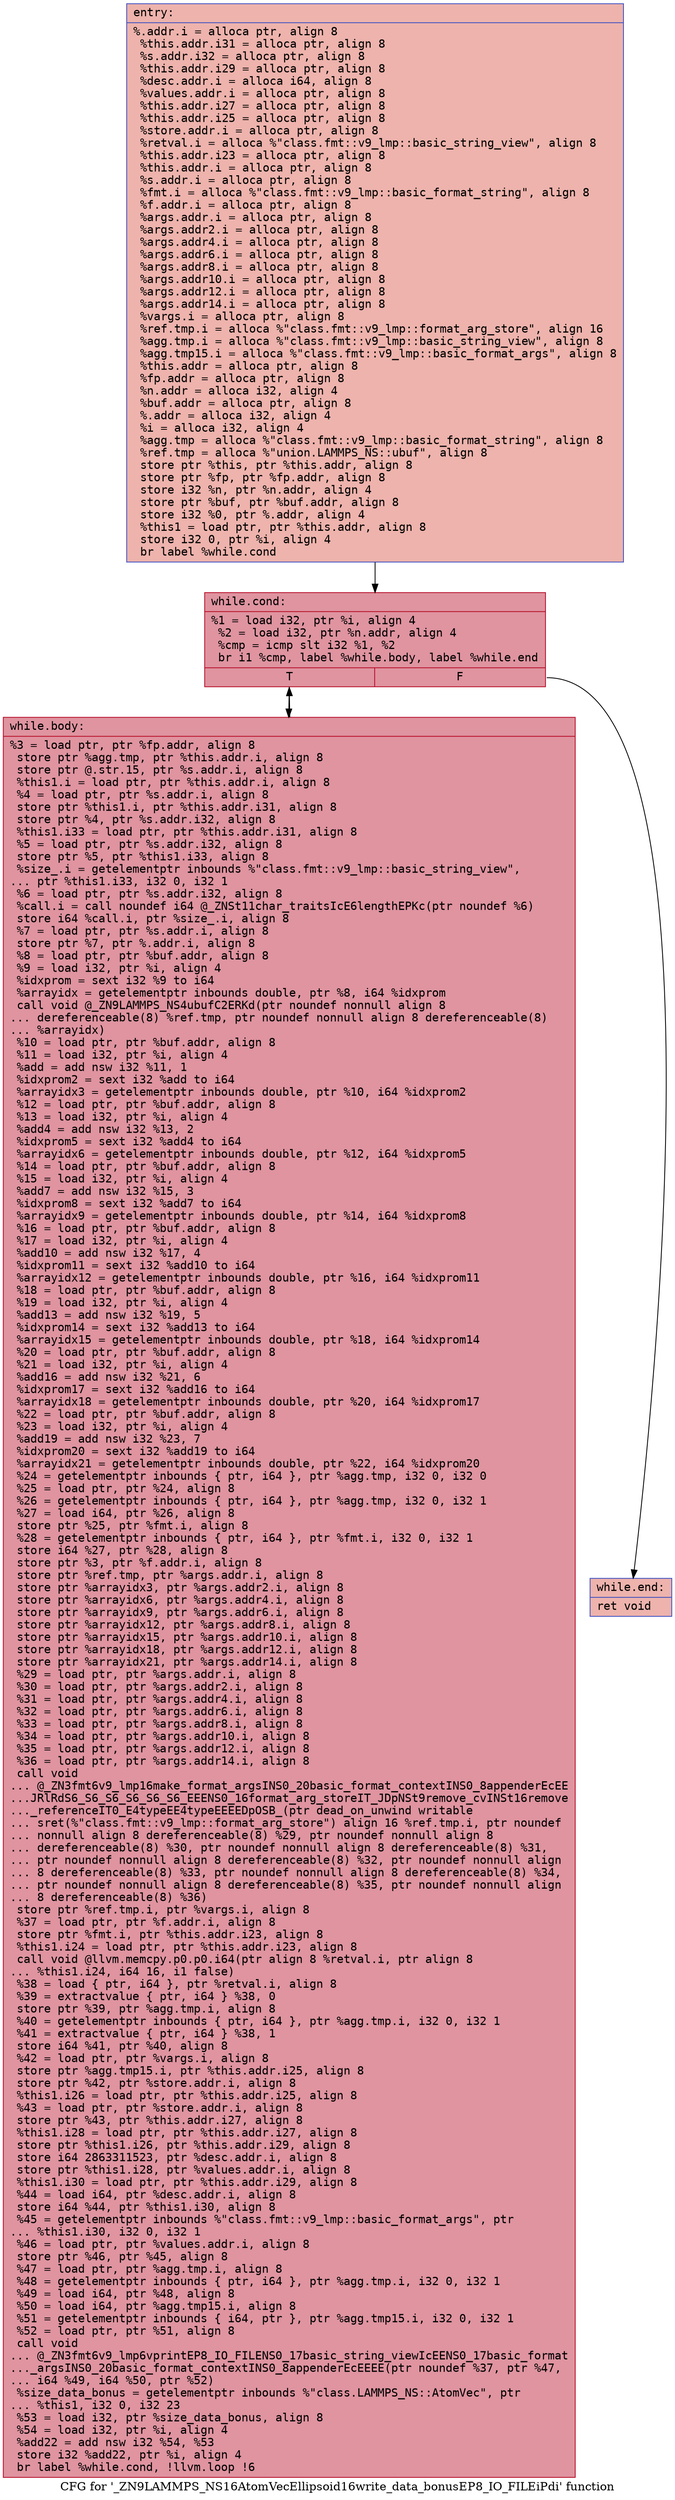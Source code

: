 digraph "CFG for '_ZN9LAMMPS_NS16AtomVecEllipsoid16write_data_bonusEP8_IO_FILEiPdi' function" {
	label="CFG for '_ZN9LAMMPS_NS16AtomVecEllipsoid16write_data_bonusEP8_IO_FILEiPdi' function";

	Node0x556728dd4a40 [shape=record,color="#3d50c3ff", style=filled, fillcolor="#d6524470" fontname="Courier",label="{entry:\l|  %.addr.i = alloca ptr, align 8\l  %this.addr.i31 = alloca ptr, align 8\l  %s.addr.i32 = alloca ptr, align 8\l  %this.addr.i29 = alloca ptr, align 8\l  %desc.addr.i = alloca i64, align 8\l  %values.addr.i = alloca ptr, align 8\l  %this.addr.i27 = alloca ptr, align 8\l  %this.addr.i25 = alloca ptr, align 8\l  %store.addr.i = alloca ptr, align 8\l  %retval.i = alloca %\"class.fmt::v9_lmp::basic_string_view\", align 8\l  %this.addr.i23 = alloca ptr, align 8\l  %this.addr.i = alloca ptr, align 8\l  %s.addr.i = alloca ptr, align 8\l  %fmt.i = alloca %\"class.fmt::v9_lmp::basic_format_string\", align 8\l  %f.addr.i = alloca ptr, align 8\l  %args.addr.i = alloca ptr, align 8\l  %args.addr2.i = alloca ptr, align 8\l  %args.addr4.i = alloca ptr, align 8\l  %args.addr6.i = alloca ptr, align 8\l  %args.addr8.i = alloca ptr, align 8\l  %args.addr10.i = alloca ptr, align 8\l  %args.addr12.i = alloca ptr, align 8\l  %args.addr14.i = alloca ptr, align 8\l  %vargs.i = alloca ptr, align 8\l  %ref.tmp.i = alloca %\"class.fmt::v9_lmp::format_arg_store\", align 16\l  %agg.tmp.i = alloca %\"class.fmt::v9_lmp::basic_string_view\", align 8\l  %agg.tmp15.i = alloca %\"class.fmt::v9_lmp::basic_format_args\", align 8\l  %this.addr = alloca ptr, align 8\l  %fp.addr = alloca ptr, align 8\l  %n.addr = alloca i32, align 4\l  %buf.addr = alloca ptr, align 8\l  %.addr = alloca i32, align 4\l  %i = alloca i32, align 4\l  %agg.tmp = alloca %\"class.fmt::v9_lmp::basic_format_string\", align 8\l  %ref.tmp = alloca %\"union.LAMMPS_NS::ubuf\", align 8\l  store ptr %this, ptr %this.addr, align 8\l  store ptr %fp, ptr %fp.addr, align 8\l  store i32 %n, ptr %n.addr, align 4\l  store ptr %buf, ptr %buf.addr, align 8\l  store i32 %0, ptr %.addr, align 4\l  %this1 = load ptr, ptr %this.addr, align 8\l  store i32 0, ptr %i, align 4\l  br label %while.cond\l}"];
	Node0x556728dd4a40 -> Node0x556728dd4af0[tooltip="entry -> while.cond\nProbability 100.00%" ];
	Node0x556728dd4af0 [shape=record,color="#b70d28ff", style=filled, fillcolor="#b70d2870" fontname="Courier",label="{while.cond:\l|  %1 = load i32, ptr %i, align 4\l  %2 = load i32, ptr %n.addr, align 4\l  %cmp = icmp slt i32 %1, %2\l  br i1 %cmp, label %while.body, label %while.end\l|{<s0>T|<s1>F}}"];
	Node0x556728dd4af0:s0 -> Node0x556728dd8f00[tooltip="while.cond -> while.body\nProbability 96.88%" ];
	Node0x556728dd4af0:s1 -> Node0x556728dd8f80[tooltip="while.cond -> while.end\nProbability 3.12%" ];
	Node0x556728dd8f00 [shape=record,color="#b70d28ff", style=filled, fillcolor="#b70d2870" fontname="Courier",label="{while.body:\l|  %3 = load ptr, ptr %fp.addr, align 8\l  store ptr %agg.tmp, ptr %this.addr.i, align 8\l  store ptr @.str.15, ptr %s.addr.i, align 8\l  %this1.i = load ptr, ptr %this.addr.i, align 8\l  %4 = load ptr, ptr %s.addr.i, align 8\l  store ptr %this1.i, ptr %this.addr.i31, align 8\l  store ptr %4, ptr %s.addr.i32, align 8\l  %this1.i33 = load ptr, ptr %this.addr.i31, align 8\l  %5 = load ptr, ptr %s.addr.i32, align 8\l  store ptr %5, ptr %this1.i33, align 8\l  %size_.i = getelementptr inbounds %\"class.fmt::v9_lmp::basic_string_view\",\l... ptr %this1.i33, i32 0, i32 1\l  %6 = load ptr, ptr %s.addr.i32, align 8\l  %call.i = call noundef i64 @_ZNSt11char_traitsIcE6lengthEPKc(ptr noundef %6)\l  store i64 %call.i, ptr %size_.i, align 8\l  %7 = load ptr, ptr %s.addr.i, align 8\l  store ptr %7, ptr %.addr.i, align 8\l  %8 = load ptr, ptr %buf.addr, align 8\l  %9 = load i32, ptr %i, align 4\l  %idxprom = sext i32 %9 to i64\l  %arrayidx = getelementptr inbounds double, ptr %8, i64 %idxprom\l  call void @_ZN9LAMMPS_NS4ubufC2ERKd(ptr noundef nonnull align 8\l... dereferenceable(8) %ref.tmp, ptr noundef nonnull align 8 dereferenceable(8)\l... %arrayidx)\l  %10 = load ptr, ptr %buf.addr, align 8\l  %11 = load i32, ptr %i, align 4\l  %add = add nsw i32 %11, 1\l  %idxprom2 = sext i32 %add to i64\l  %arrayidx3 = getelementptr inbounds double, ptr %10, i64 %idxprom2\l  %12 = load ptr, ptr %buf.addr, align 8\l  %13 = load i32, ptr %i, align 4\l  %add4 = add nsw i32 %13, 2\l  %idxprom5 = sext i32 %add4 to i64\l  %arrayidx6 = getelementptr inbounds double, ptr %12, i64 %idxprom5\l  %14 = load ptr, ptr %buf.addr, align 8\l  %15 = load i32, ptr %i, align 4\l  %add7 = add nsw i32 %15, 3\l  %idxprom8 = sext i32 %add7 to i64\l  %arrayidx9 = getelementptr inbounds double, ptr %14, i64 %idxprom8\l  %16 = load ptr, ptr %buf.addr, align 8\l  %17 = load i32, ptr %i, align 4\l  %add10 = add nsw i32 %17, 4\l  %idxprom11 = sext i32 %add10 to i64\l  %arrayidx12 = getelementptr inbounds double, ptr %16, i64 %idxprom11\l  %18 = load ptr, ptr %buf.addr, align 8\l  %19 = load i32, ptr %i, align 4\l  %add13 = add nsw i32 %19, 5\l  %idxprom14 = sext i32 %add13 to i64\l  %arrayidx15 = getelementptr inbounds double, ptr %18, i64 %idxprom14\l  %20 = load ptr, ptr %buf.addr, align 8\l  %21 = load i32, ptr %i, align 4\l  %add16 = add nsw i32 %21, 6\l  %idxprom17 = sext i32 %add16 to i64\l  %arrayidx18 = getelementptr inbounds double, ptr %20, i64 %idxprom17\l  %22 = load ptr, ptr %buf.addr, align 8\l  %23 = load i32, ptr %i, align 4\l  %add19 = add nsw i32 %23, 7\l  %idxprom20 = sext i32 %add19 to i64\l  %arrayidx21 = getelementptr inbounds double, ptr %22, i64 %idxprom20\l  %24 = getelementptr inbounds \{ ptr, i64 \}, ptr %agg.tmp, i32 0, i32 0\l  %25 = load ptr, ptr %24, align 8\l  %26 = getelementptr inbounds \{ ptr, i64 \}, ptr %agg.tmp, i32 0, i32 1\l  %27 = load i64, ptr %26, align 8\l  store ptr %25, ptr %fmt.i, align 8\l  %28 = getelementptr inbounds \{ ptr, i64 \}, ptr %fmt.i, i32 0, i32 1\l  store i64 %27, ptr %28, align 8\l  store ptr %3, ptr %f.addr.i, align 8\l  store ptr %ref.tmp, ptr %args.addr.i, align 8\l  store ptr %arrayidx3, ptr %args.addr2.i, align 8\l  store ptr %arrayidx6, ptr %args.addr4.i, align 8\l  store ptr %arrayidx9, ptr %args.addr6.i, align 8\l  store ptr %arrayidx12, ptr %args.addr8.i, align 8\l  store ptr %arrayidx15, ptr %args.addr10.i, align 8\l  store ptr %arrayidx18, ptr %args.addr12.i, align 8\l  store ptr %arrayidx21, ptr %args.addr14.i, align 8\l  %29 = load ptr, ptr %args.addr.i, align 8\l  %30 = load ptr, ptr %args.addr2.i, align 8\l  %31 = load ptr, ptr %args.addr4.i, align 8\l  %32 = load ptr, ptr %args.addr6.i, align 8\l  %33 = load ptr, ptr %args.addr8.i, align 8\l  %34 = load ptr, ptr %args.addr10.i, align 8\l  %35 = load ptr, ptr %args.addr12.i, align 8\l  %36 = load ptr, ptr %args.addr14.i, align 8\l  call void\l... @_ZN3fmt6v9_lmp16make_format_argsINS0_20basic_format_contextINS0_8appenderEcEE\l...JRlRdS6_S6_S6_S6_S6_S6_EEENS0_16format_arg_storeIT_JDpNSt9remove_cvINSt16remove\l..._referenceIT0_E4typeEE4typeEEEEDpOSB_(ptr dead_on_unwind writable\l... sret(%\"class.fmt::v9_lmp::format_arg_store\") align 16 %ref.tmp.i, ptr noundef\l... nonnull align 8 dereferenceable(8) %29, ptr noundef nonnull align 8\l... dereferenceable(8) %30, ptr noundef nonnull align 8 dereferenceable(8) %31,\l... ptr noundef nonnull align 8 dereferenceable(8) %32, ptr noundef nonnull align\l... 8 dereferenceable(8) %33, ptr noundef nonnull align 8 dereferenceable(8) %34,\l... ptr noundef nonnull align 8 dereferenceable(8) %35, ptr noundef nonnull align\l... 8 dereferenceable(8) %36)\l  store ptr %ref.tmp.i, ptr %vargs.i, align 8\l  %37 = load ptr, ptr %f.addr.i, align 8\l  store ptr %fmt.i, ptr %this.addr.i23, align 8\l  %this1.i24 = load ptr, ptr %this.addr.i23, align 8\l  call void @llvm.memcpy.p0.p0.i64(ptr align 8 %retval.i, ptr align 8\l... %this1.i24, i64 16, i1 false)\l  %38 = load \{ ptr, i64 \}, ptr %retval.i, align 8\l  %39 = extractvalue \{ ptr, i64 \} %38, 0\l  store ptr %39, ptr %agg.tmp.i, align 8\l  %40 = getelementptr inbounds \{ ptr, i64 \}, ptr %agg.tmp.i, i32 0, i32 1\l  %41 = extractvalue \{ ptr, i64 \} %38, 1\l  store i64 %41, ptr %40, align 8\l  %42 = load ptr, ptr %vargs.i, align 8\l  store ptr %agg.tmp15.i, ptr %this.addr.i25, align 8\l  store ptr %42, ptr %store.addr.i, align 8\l  %this1.i26 = load ptr, ptr %this.addr.i25, align 8\l  %43 = load ptr, ptr %store.addr.i, align 8\l  store ptr %43, ptr %this.addr.i27, align 8\l  %this1.i28 = load ptr, ptr %this.addr.i27, align 8\l  store ptr %this1.i26, ptr %this.addr.i29, align 8\l  store i64 2863311523, ptr %desc.addr.i, align 8\l  store ptr %this1.i28, ptr %values.addr.i, align 8\l  %this1.i30 = load ptr, ptr %this.addr.i29, align 8\l  %44 = load i64, ptr %desc.addr.i, align 8\l  store i64 %44, ptr %this1.i30, align 8\l  %45 = getelementptr inbounds %\"class.fmt::v9_lmp::basic_format_args\", ptr\l... %this1.i30, i32 0, i32 1\l  %46 = load ptr, ptr %values.addr.i, align 8\l  store ptr %46, ptr %45, align 8\l  %47 = load ptr, ptr %agg.tmp.i, align 8\l  %48 = getelementptr inbounds \{ ptr, i64 \}, ptr %agg.tmp.i, i32 0, i32 1\l  %49 = load i64, ptr %48, align 8\l  %50 = load i64, ptr %agg.tmp15.i, align 8\l  %51 = getelementptr inbounds \{ i64, ptr \}, ptr %agg.tmp15.i, i32 0, i32 1\l  %52 = load ptr, ptr %51, align 8\l  call void\l... @_ZN3fmt6v9_lmp6vprintEP8_IO_FILENS0_17basic_string_viewIcEENS0_17basic_format\l..._argsINS0_20basic_format_contextINS0_8appenderEcEEEE(ptr noundef %37, ptr %47,\l... i64 %49, i64 %50, ptr %52)\l  %size_data_bonus = getelementptr inbounds %\"class.LAMMPS_NS::AtomVec\", ptr\l... %this1, i32 0, i32 23\l  %53 = load i32, ptr %size_data_bonus, align 8\l  %54 = load i32, ptr %i, align 4\l  %add22 = add nsw i32 %54, %53\l  store i32 %add22, ptr %i, align 4\l  br label %while.cond, !llvm.loop !6\l}"];
	Node0x556728dd8f00 -> Node0x556728dd4af0[tooltip="while.body -> while.cond\nProbability 100.00%" ];
	Node0x556728dd8f80 [shape=record,color="#3d50c3ff", style=filled, fillcolor="#d6524470" fontname="Courier",label="{while.end:\l|  ret void\l}"];
}
